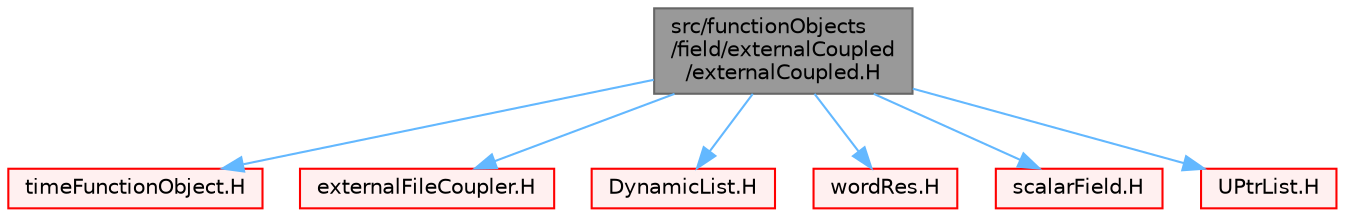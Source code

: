 digraph "src/functionObjects/field/externalCoupled/externalCoupled.H"
{
 // LATEX_PDF_SIZE
  bgcolor="transparent";
  edge [fontname=Helvetica,fontsize=10,labelfontname=Helvetica,labelfontsize=10];
  node [fontname=Helvetica,fontsize=10,shape=box,height=0.2,width=0.4];
  Node1 [id="Node000001",label="src/functionObjects\l/field/externalCoupled\l/externalCoupled.H",height=0.2,width=0.4,color="gray40", fillcolor="grey60", style="filled", fontcolor="black",tooltip=" "];
  Node1 -> Node2 [id="edge1_Node000001_Node000002",color="steelblue1",style="solid",tooltip=" "];
  Node2 [id="Node000002",label="timeFunctionObject.H",height=0.2,width=0.4,color="red", fillcolor="#FFF0F0", style="filled",URL="$timeFunctionObject_8H.html",tooltip=" "];
  Node1 -> Node249 [id="edge2_Node000001_Node000249",color="steelblue1",style="solid",tooltip=" "];
  Node249 [id="Node000249",label="externalFileCoupler.H",height=0.2,width=0.4,color="red", fillcolor="#FFF0F0", style="filled",URL="$externalFileCoupler_8H.html",tooltip=" "];
  Node1 -> Node194 [id="edge3_Node000001_Node000194",color="steelblue1",style="solid",tooltip=" "];
  Node194 [id="Node000194",label="DynamicList.H",height=0.2,width=0.4,color="red", fillcolor="#FFF0F0", style="filled",URL="$DynamicList_8H.html",tooltip=" "];
  Node1 -> Node152 [id="edge4_Node000001_Node000152",color="steelblue1",style="solid",tooltip=" "];
  Node152 [id="Node000152",label="wordRes.H",height=0.2,width=0.4,color="red", fillcolor="#FFF0F0", style="filled",URL="$wordRes_8H.html",tooltip=" "];
  Node1 -> Node184 [id="edge5_Node000001_Node000184",color="steelblue1",style="solid",tooltip=" "];
  Node184 [id="Node000184",label="scalarField.H",height=0.2,width=0.4,color="red", fillcolor="#FFF0F0", style="filled",URL="$scalarField_8H.html",tooltip=" "];
  Node1 -> Node118 [id="edge6_Node000001_Node000118",color="steelblue1",style="solid",tooltip=" "];
  Node118 [id="Node000118",label="UPtrList.H",height=0.2,width=0.4,color="red", fillcolor="#FFF0F0", style="filled",URL="$UPtrList_8H.html",tooltip=" "];
}
